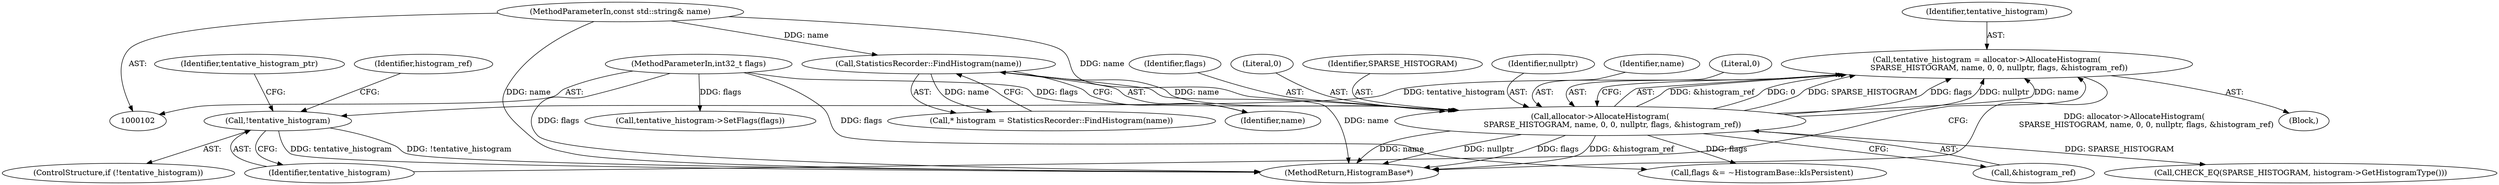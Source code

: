 digraph "0_Chrome_03c2e97746a2c471ae136b0c669f8d0c033fe168_0@API" {
"1000127" [label="(Call,tentative_histogram = allocator->AllocateHistogram(\n          SPARSE_HISTOGRAM, name, 0, 0, nullptr, flags, &histogram_ref))"];
"1000129" [label="(Call,allocator->AllocateHistogram(\n          SPARSE_HISTOGRAM, name, 0, 0, nullptr, flags, &histogram_ref))"];
"1000109" [label="(Call,StatisticsRecorder::FindHistogram(name))"];
"1000103" [label="(MethodParameterIn,const std::string& name)"];
"1000104" [label="(MethodParameterIn,int32_t flags)"];
"1000139" [label="(Call,!tentative_histogram)"];
"1000135" [label="(Identifier,flags)"];
"1000104" [label="(MethodParameterIn,int32_t flags)"];
"1000138" [label="(ControlStructure,if (!tentative_histogram))"];
"1000129" [label="(Call,allocator->AllocateHistogram(\n          SPARSE_HISTOGRAM, name, 0, 0, nullptr, flags, &histogram_ref))"];
"1000128" [label="(Identifier,tentative_histogram)"];
"1000103" [label="(MethodParameterIn,const std::string& name)"];
"1000158" [label="(Identifier,tentative_histogram_ptr)"];
"1000187" [label="(MethodReturn,HistogramBase*)"];
"1000127" [label="(Call,tentative_histogram = allocator->AllocateHistogram(\n          SPARSE_HISTOGRAM, name, 0, 0, nullptr, flags, &histogram_ref))"];
"1000132" [label="(Literal,0)"];
"1000130" [label="(Identifier,SPARSE_HISTOGRAM)"];
"1000148" [label="(Call,flags &= ~HistogramBase::kIsPersistent)"];
"1000136" [label="(Call,&histogram_ref)"];
"1000109" [label="(Call,StatisticsRecorder::FindHistogram(name))"];
"1000107" [label="(Call,* histogram = StatisticsRecorder::FindHistogram(name))"];
"1000140" [label="(Identifier,tentative_histogram)"];
"1000154" [label="(Call,tentative_histogram->SetFlags(flags))"];
"1000134" [label="(Identifier,nullptr)"];
"1000131" [label="(Identifier,name)"];
"1000133" [label="(Literal,0)"];
"1000110" [label="(Identifier,name)"];
"1000182" [label="(Call,CHECK_EQ(SPARSE_HISTOGRAM, histogram->GetHistogramType()))"];
"1000126" [label="(Block,)"];
"1000139" [label="(Call,!tentative_histogram)"];
"1000144" [label="(Identifier,histogram_ref)"];
"1000127" -> "1000126"  [label="AST: "];
"1000127" -> "1000129"  [label="CFG: "];
"1000128" -> "1000127"  [label="AST: "];
"1000129" -> "1000127"  [label="AST: "];
"1000140" -> "1000127"  [label="CFG: "];
"1000127" -> "1000187"  [label="DDG: allocator->AllocateHistogram(\n          SPARSE_HISTOGRAM, name, 0, 0, nullptr, flags, &histogram_ref)"];
"1000129" -> "1000127"  [label="DDG: &histogram_ref"];
"1000129" -> "1000127"  [label="DDG: 0"];
"1000129" -> "1000127"  [label="DDG: SPARSE_HISTOGRAM"];
"1000129" -> "1000127"  [label="DDG: flags"];
"1000129" -> "1000127"  [label="DDG: nullptr"];
"1000129" -> "1000127"  [label="DDG: name"];
"1000127" -> "1000139"  [label="DDG: tentative_histogram"];
"1000129" -> "1000136"  [label="CFG: "];
"1000130" -> "1000129"  [label="AST: "];
"1000131" -> "1000129"  [label="AST: "];
"1000132" -> "1000129"  [label="AST: "];
"1000133" -> "1000129"  [label="AST: "];
"1000134" -> "1000129"  [label="AST: "];
"1000135" -> "1000129"  [label="AST: "];
"1000136" -> "1000129"  [label="AST: "];
"1000129" -> "1000187"  [label="DDG: name"];
"1000129" -> "1000187"  [label="DDG: nullptr"];
"1000129" -> "1000187"  [label="DDG: flags"];
"1000129" -> "1000187"  [label="DDG: &histogram_ref"];
"1000109" -> "1000129"  [label="DDG: name"];
"1000103" -> "1000129"  [label="DDG: name"];
"1000104" -> "1000129"  [label="DDG: flags"];
"1000129" -> "1000148"  [label="DDG: flags"];
"1000129" -> "1000182"  [label="DDG: SPARSE_HISTOGRAM"];
"1000109" -> "1000107"  [label="AST: "];
"1000109" -> "1000110"  [label="CFG: "];
"1000110" -> "1000109"  [label="AST: "];
"1000107" -> "1000109"  [label="CFG: "];
"1000109" -> "1000187"  [label="DDG: name"];
"1000109" -> "1000107"  [label="DDG: name"];
"1000103" -> "1000109"  [label="DDG: name"];
"1000103" -> "1000102"  [label="AST: "];
"1000103" -> "1000187"  [label="DDG: name"];
"1000104" -> "1000102"  [label="AST: "];
"1000104" -> "1000187"  [label="DDG: flags"];
"1000104" -> "1000148"  [label="DDG: flags"];
"1000104" -> "1000154"  [label="DDG: flags"];
"1000139" -> "1000138"  [label="AST: "];
"1000139" -> "1000140"  [label="CFG: "];
"1000140" -> "1000139"  [label="AST: "];
"1000144" -> "1000139"  [label="CFG: "];
"1000158" -> "1000139"  [label="CFG: "];
"1000139" -> "1000187"  [label="DDG: !tentative_histogram"];
"1000139" -> "1000187"  [label="DDG: tentative_histogram"];
}
